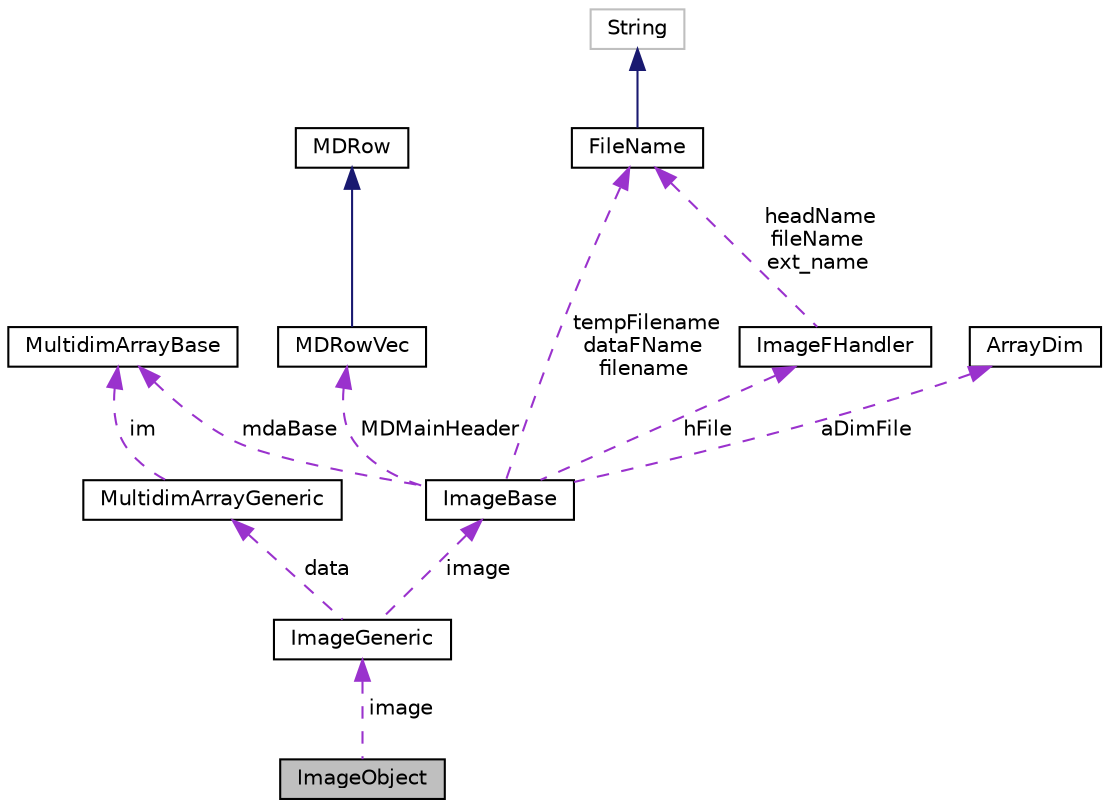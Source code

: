 digraph "ImageObject"
{
  edge [fontname="Helvetica",fontsize="10",labelfontname="Helvetica",labelfontsize="10"];
  node [fontname="Helvetica",fontsize="10",shape=record];
  Node1 [label="ImageObject",height=0.2,width=0.4,color="black", fillcolor="grey75", style="filled", fontcolor="black"];
  Node2 -> Node1 [dir="back",color="darkorchid3",fontsize="10",style="dashed",label=" image" ,fontname="Helvetica"];
  Node2 [label="ImageGeneric",height=0.2,width=0.4,color="black", fillcolor="white", style="filled",URL="$classImageGeneric.html"];
  Node3 -> Node2 [dir="back",color="darkorchid3",fontsize="10",style="dashed",label=" image" ,fontname="Helvetica"];
  Node3 [label="ImageBase",height=0.2,width=0.4,color="black", fillcolor="white", style="filled",URL="$classImageBase.html",tooltip="Image base class. "];
  Node4 -> Node3 [dir="back",color="darkorchid3",fontsize="10",style="dashed",label=" mdaBase" ,fontname="Helvetica"];
  Node4 [label="MultidimArrayBase",height=0.2,width=0.4,color="black", fillcolor="white", style="filled",URL="$classMultidimArrayBase.html"];
  Node5 -> Node3 [dir="back",color="darkorchid3",fontsize="10",style="dashed",label=" MDMainHeader" ,fontname="Helvetica"];
  Node5 [label="MDRowVec",height=0.2,width=0.4,color="black", fillcolor="white", style="filled",URL="$classMDRowVec.html"];
  Node6 -> Node5 [dir="back",color="midnightblue",fontsize="10",style="solid",fontname="Helvetica"];
  Node6 [label="MDRow",height=0.2,width=0.4,color="black", fillcolor="white", style="filled",URL="$classMDRow.html"];
  Node7 -> Node3 [dir="back",color="darkorchid3",fontsize="10",style="dashed",label=" hFile" ,fontname="Helvetica"];
  Node7 [label="ImageFHandler",height=0.2,width=0.4,color="black", fillcolor="white", style="filled",URL="$structImageFHandler.html"];
  Node8 -> Node7 [dir="back",color="darkorchid3",fontsize="10",style="dashed",label=" headName\nfileName\next_name" ,fontname="Helvetica"];
  Node8 [label="FileName",height=0.2,width=0.4,color="black", fillcolor="white", style="filled",URL="$classFileName.html"];
  Node9 -> Node8 [dir="back",color="midnightblue",fontsize="10",style="solid",fontname="Helvetica"];
  Node9 [label="String",height=0.2,width=0.4,color="grey75", fillcolor="white", style="filled"];
  Node10 -> Node3 [dir="back",color="darkorchid3",fontsize="10",style="dashed",label=" aDimFile" ,fontname="Helvetica"];
  Node10 [label="ArrayDim",height=0.2,width=0.4,color="black", fillcolor="white", style="filled",URL="$structArrayDim.html"];
  Node8 -> Node3 [dir="back",color="darkorchid3",fontsize="10",style="dashed",label=" tempFilename\ndataFName\nfilename" ,fontname="Helvetica"];
  Node11 -> Node2 [dir="back",color="darkorchid3",fontsize="10",style="dashed",label=" data" ,fontname="Helvetica"];
  Node11 [label="MultidimArrayGeneric",height=0.2,width=0.4,color="black", fillcolor="white", style="filled",URL="$classMultidimArrayGeneric.html"];
  Node4 -> Node11 [dir="back",color="darkorchid3",fontsize="10",style="dashed",label=" im" ,fontname="Helvetica"];
}
